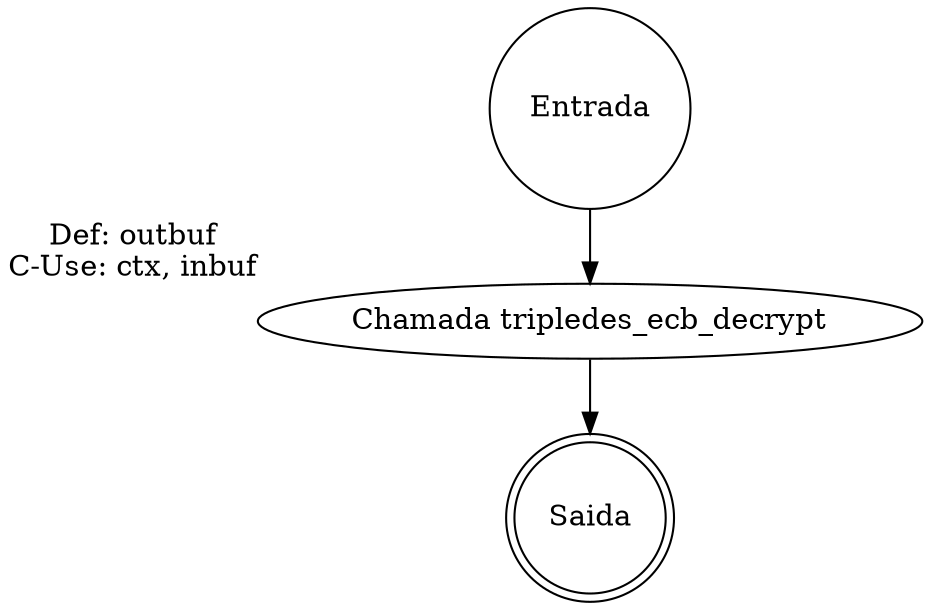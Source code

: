digraph do_tripledes_decrypt {
    rankdir=TB;
    
    1 [label="Entrada", shape=circle];
    2 [label="Chamada tripledes_ecb_decrypt", xlabel="Def: outbuf\nC-Use: ctx, inbuf"];
    3 [shape=doublecircle, label="Saida"];
    
    1 -> 2;
    2 -> 3;
}